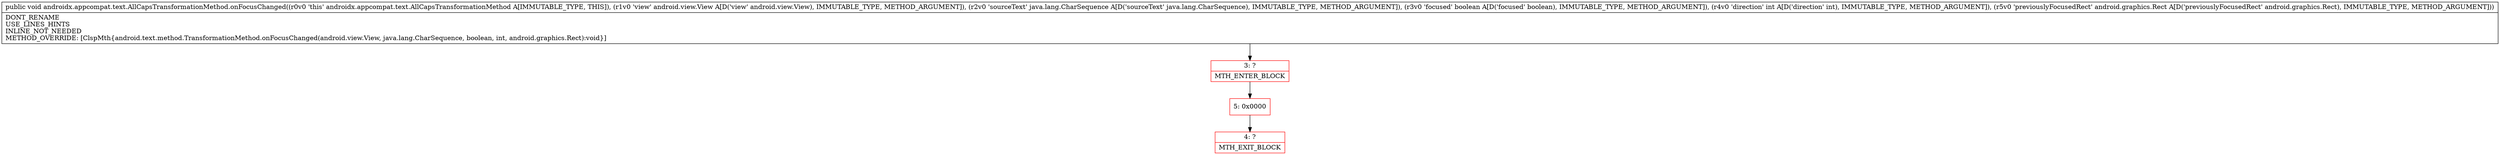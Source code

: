 digraph "CFG forandroidx.appcompat.text.AllCapsTransformationMethod.onFocusChanged(Landroid\/view\/View;Ljava\/lang\/CharSequence;ZILandroid\/graphics\/Rect;)V" {
subgraph cluster_Region_594933086 {
label = "R(0)";
node [shape=record,color=blue];
}
Node_3 [shape=record,color=red,label="{3\:\ ?|MTH_ENTER_BLOCK\l}"];
Node_5 [shape=record,color=red,label="{5\:\ 0x0000}"];
Node_4 [shape=record,color=red,label="{4\:\ ?|MTH_EXIT_BLOCK\l}"];
MethodNode[shape=record,label="{public void androidx.appcompat.text.AllCapsTransformationMethod.onFocusChanged((r0v0 'this' androidx.appcompat.text.AllCapsTransformationMethod A[IMMUTABLE_TYPE, THIS]), (r1v0 'view' android.view.View A[D('view' android.view.View), IMMUTABLE_TYPE, METHOD_ARGUMENT]), (r2v0 'sourceText' java.lang.CharSequence A[D('sourceText' java.lang.CharSequence), IMMUTABLE_TYPE, METHOD_ARGUMENT]), (r3v0 'focused' boolean A[D('focused' boolean), IMMUTABLE_TYPE, METHOD_ARGUMENT]), (r4v0 'direction' int A[D('direction' int), IMMUTABLE_TYPE, METHOD_ARGUMENT]), (r5v0 'previouslyFocusedRect' android.graphics.Rect A[D('previouslyFocusedRect' android.graphics.Rect), IMMUTABLE_TYPE, METHOD_ARGUMENT]))  | DONT_RENAME\lUSE_LINES_HINTS\lINLINE_NOT_NEEDED\lMETHOD_OVERRIDE: [ClspMth\{android.text.method.TransformationMethod.onFocusChanged(android.view.View, java.lang.CharSequence, boolean, int, android.graphics.Rect):void\}]\l}"];
MethodNode -> Node_3;Node_3 -> Node_5;
Node_5 -> Node_4;
}

